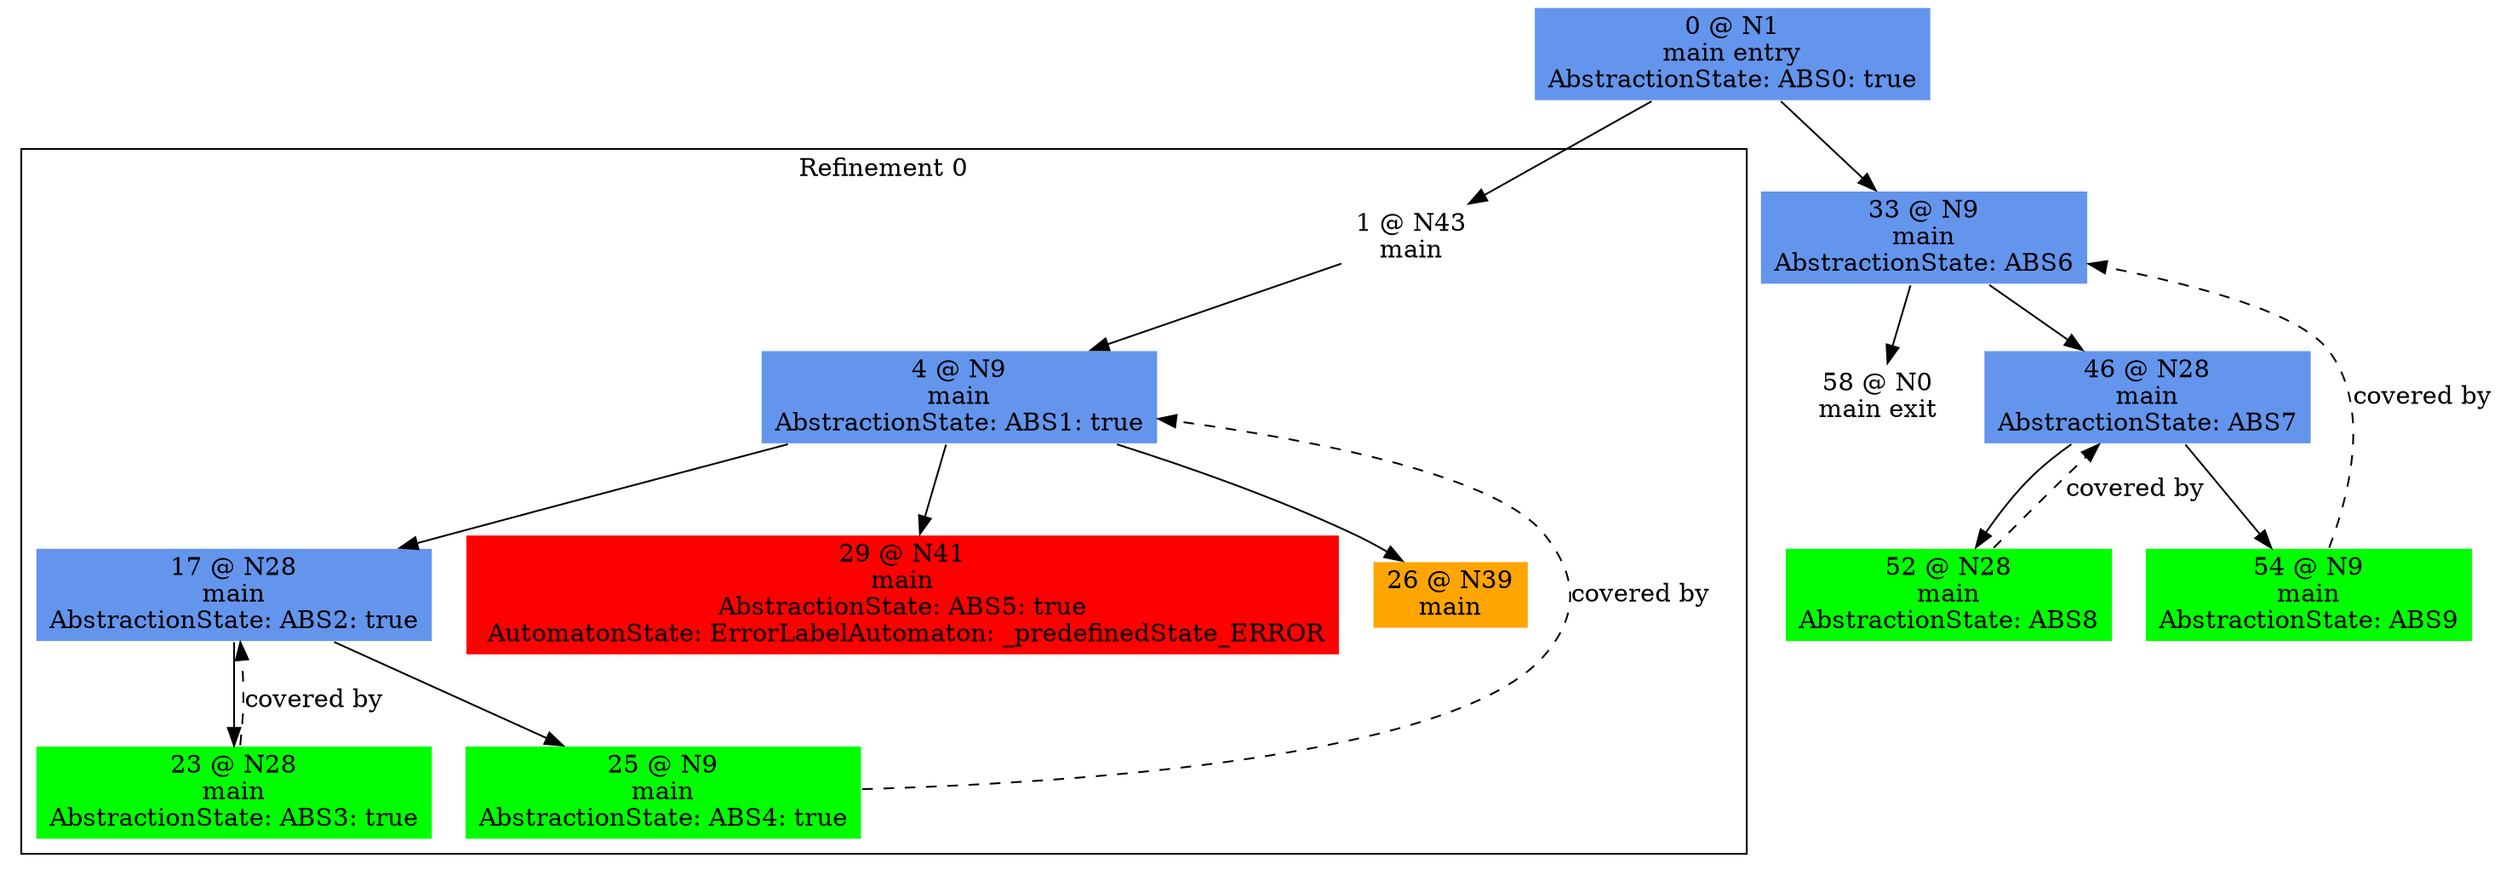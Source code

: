 digraph ARG {
node [style="filled" shape="box" color="white"]
subgraph cluster_0 {
label="Refinement 0"
1 [label="1 @ N43\nmain\n" id="1"]
4 [fillcolor="cornflowerblue" label="4 @ N9\nmain\nAbstractionState: ABS1: true\n" id="4"]
17 [fillcolor="cornflowerblue" label="17 @ N28\nmain\nAbstractionState: ABS2: true\n" id="17"]
25 [fillcolor="green" label="25 @ N9\nmain\nAbstractionState: ABS4: true\n" id="25"]
23 [fillcolor="green" label="23 @ N28\nmain\nAbstractionState: ABS3: true\n" id="23"]
29 [fillcolor="red" label="29 @ N41\nmain\nAbstractionState: ABS5: true\n AutomatonState: ErrorLabelAutomaton: _predefinedState_ERROR\n" id="29"]
26 [fillcolor="orange" label="26 @ N39\nmain\n" id="26"]
1 -> 4 []
25 -> 4 [style="dashed" weight="0" label="covered by"]
4 -> 26 []
4 -> 29 []
4 -> 17 []
23 -> 17 [style="dashed" weight="0" label="covered by"]
17 -> 23 []
17 -> 25 []
}
0 -> 1
0 [fillcolor="cornflowerblue" label="0 @ N1\nmain entry\nAbstractionState: ABS0: true\n" id="0"]
33 [fillcolor="cornflowerblue" label="33 @ N9\nmain\nAbstractionState: ABS6\n" id="33"]
58 [label="58 @ N0\nmain exit\n" id="58"]
46 [fillcolor="cornflowerblue" label="46 @ N28\nmain\nAbstractionState: ABS7\n" id="46"]
52 [fillcolor="green" label="52 @ N28\nmain\nAbstractionState: ABS8\n" id="52"]
54 [fillcolor="green" label="54 @ N9\nmain\nAbstractionState: ABS9\n" id="54"]
0 -> 33 []
54 -> 33 [style="dashed" weight="0" label="covered by"]
33 -> 46 []
33 -> 58 []
52 -> 46 [style="dashed" weight="0" label="covered by"]
46 -> 54 []
46 -> 52 []
}
